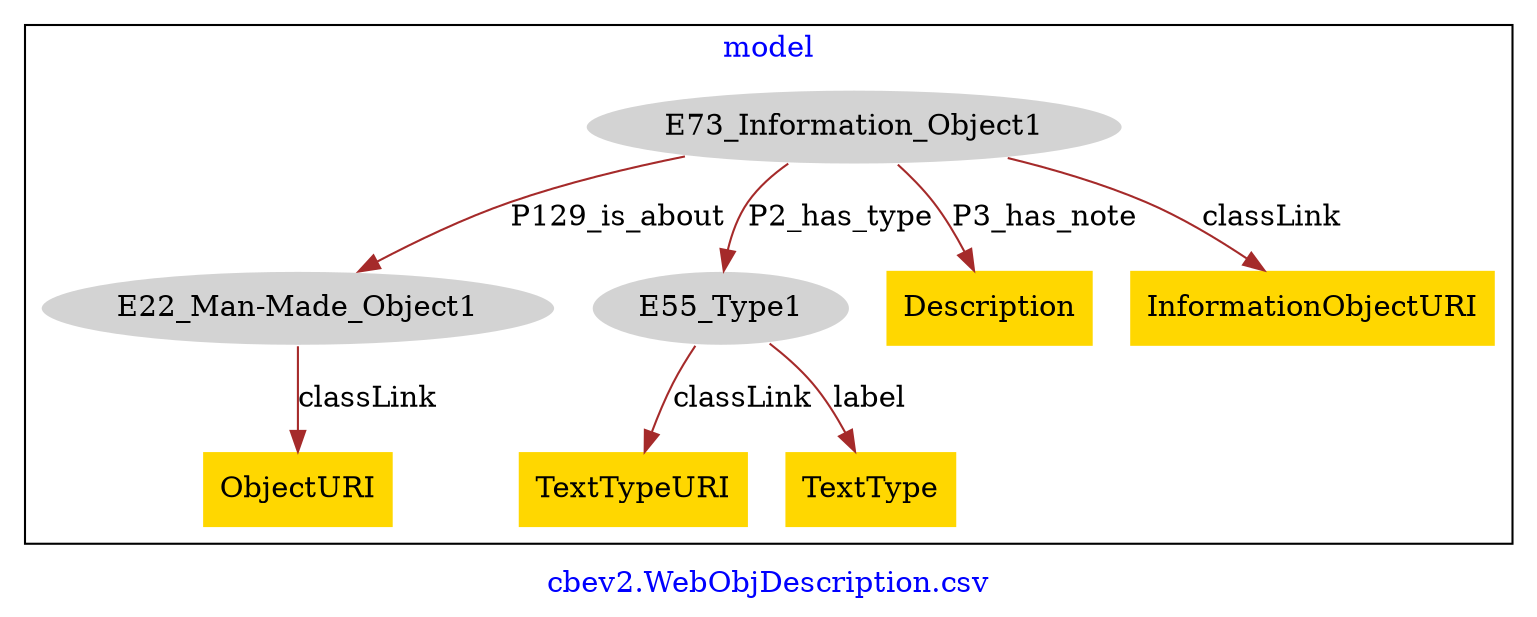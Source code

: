 digraph n0 {
fontcolor="blue"
remincross="true"
label="cbev2.WebObjDescription.csv"
subgraph cluster {
label="model"
n2[style="filled",color="white",fillcolor="lightgray",label="E22_Man-Made_Object1"];
n3[shape="plaintext",style="filled",fillcolor="gold",label="ObjectURI"];
n4[style="filled",color="white",fillcolor="lightgray",label="E55_Type1"];
n5[shape="plaintext",style="filled",fillcolor="gold",label="TextTypeURI"];
n6[shape="plaintext",style="filled",fillcolor="gold",label="TextType"];
n7[style="filled",color="white",fillcolor="lightgray",label="E73_Information_Object1"];
n8[shape="plaintext",style="filled",fillcolor="gold",label="Description"];
n9[shape="plaintext",style="filled",fillcolor="gold",label="InformationObjectURI"];
}
n2 -> n3[color="brown",fontcolor="black",label="classLink"]
n4 -> n5[color="brown",fontcolor="black",label="classLink"]
n4 -> n6[color="brown",fontcolor="black",label="label"]
n7 -> n2[color="brown",fontcolor="black",label="P129_is_about"]
n7 -> n4[color="brown",fontcolor="black",label="P2_has_type"]
n7 -> n8[color="brown",fontcolor="black",label="P3_has_note"]
n7 -> n9[color="brown",fontcolor="black",label="classLink"]
}
